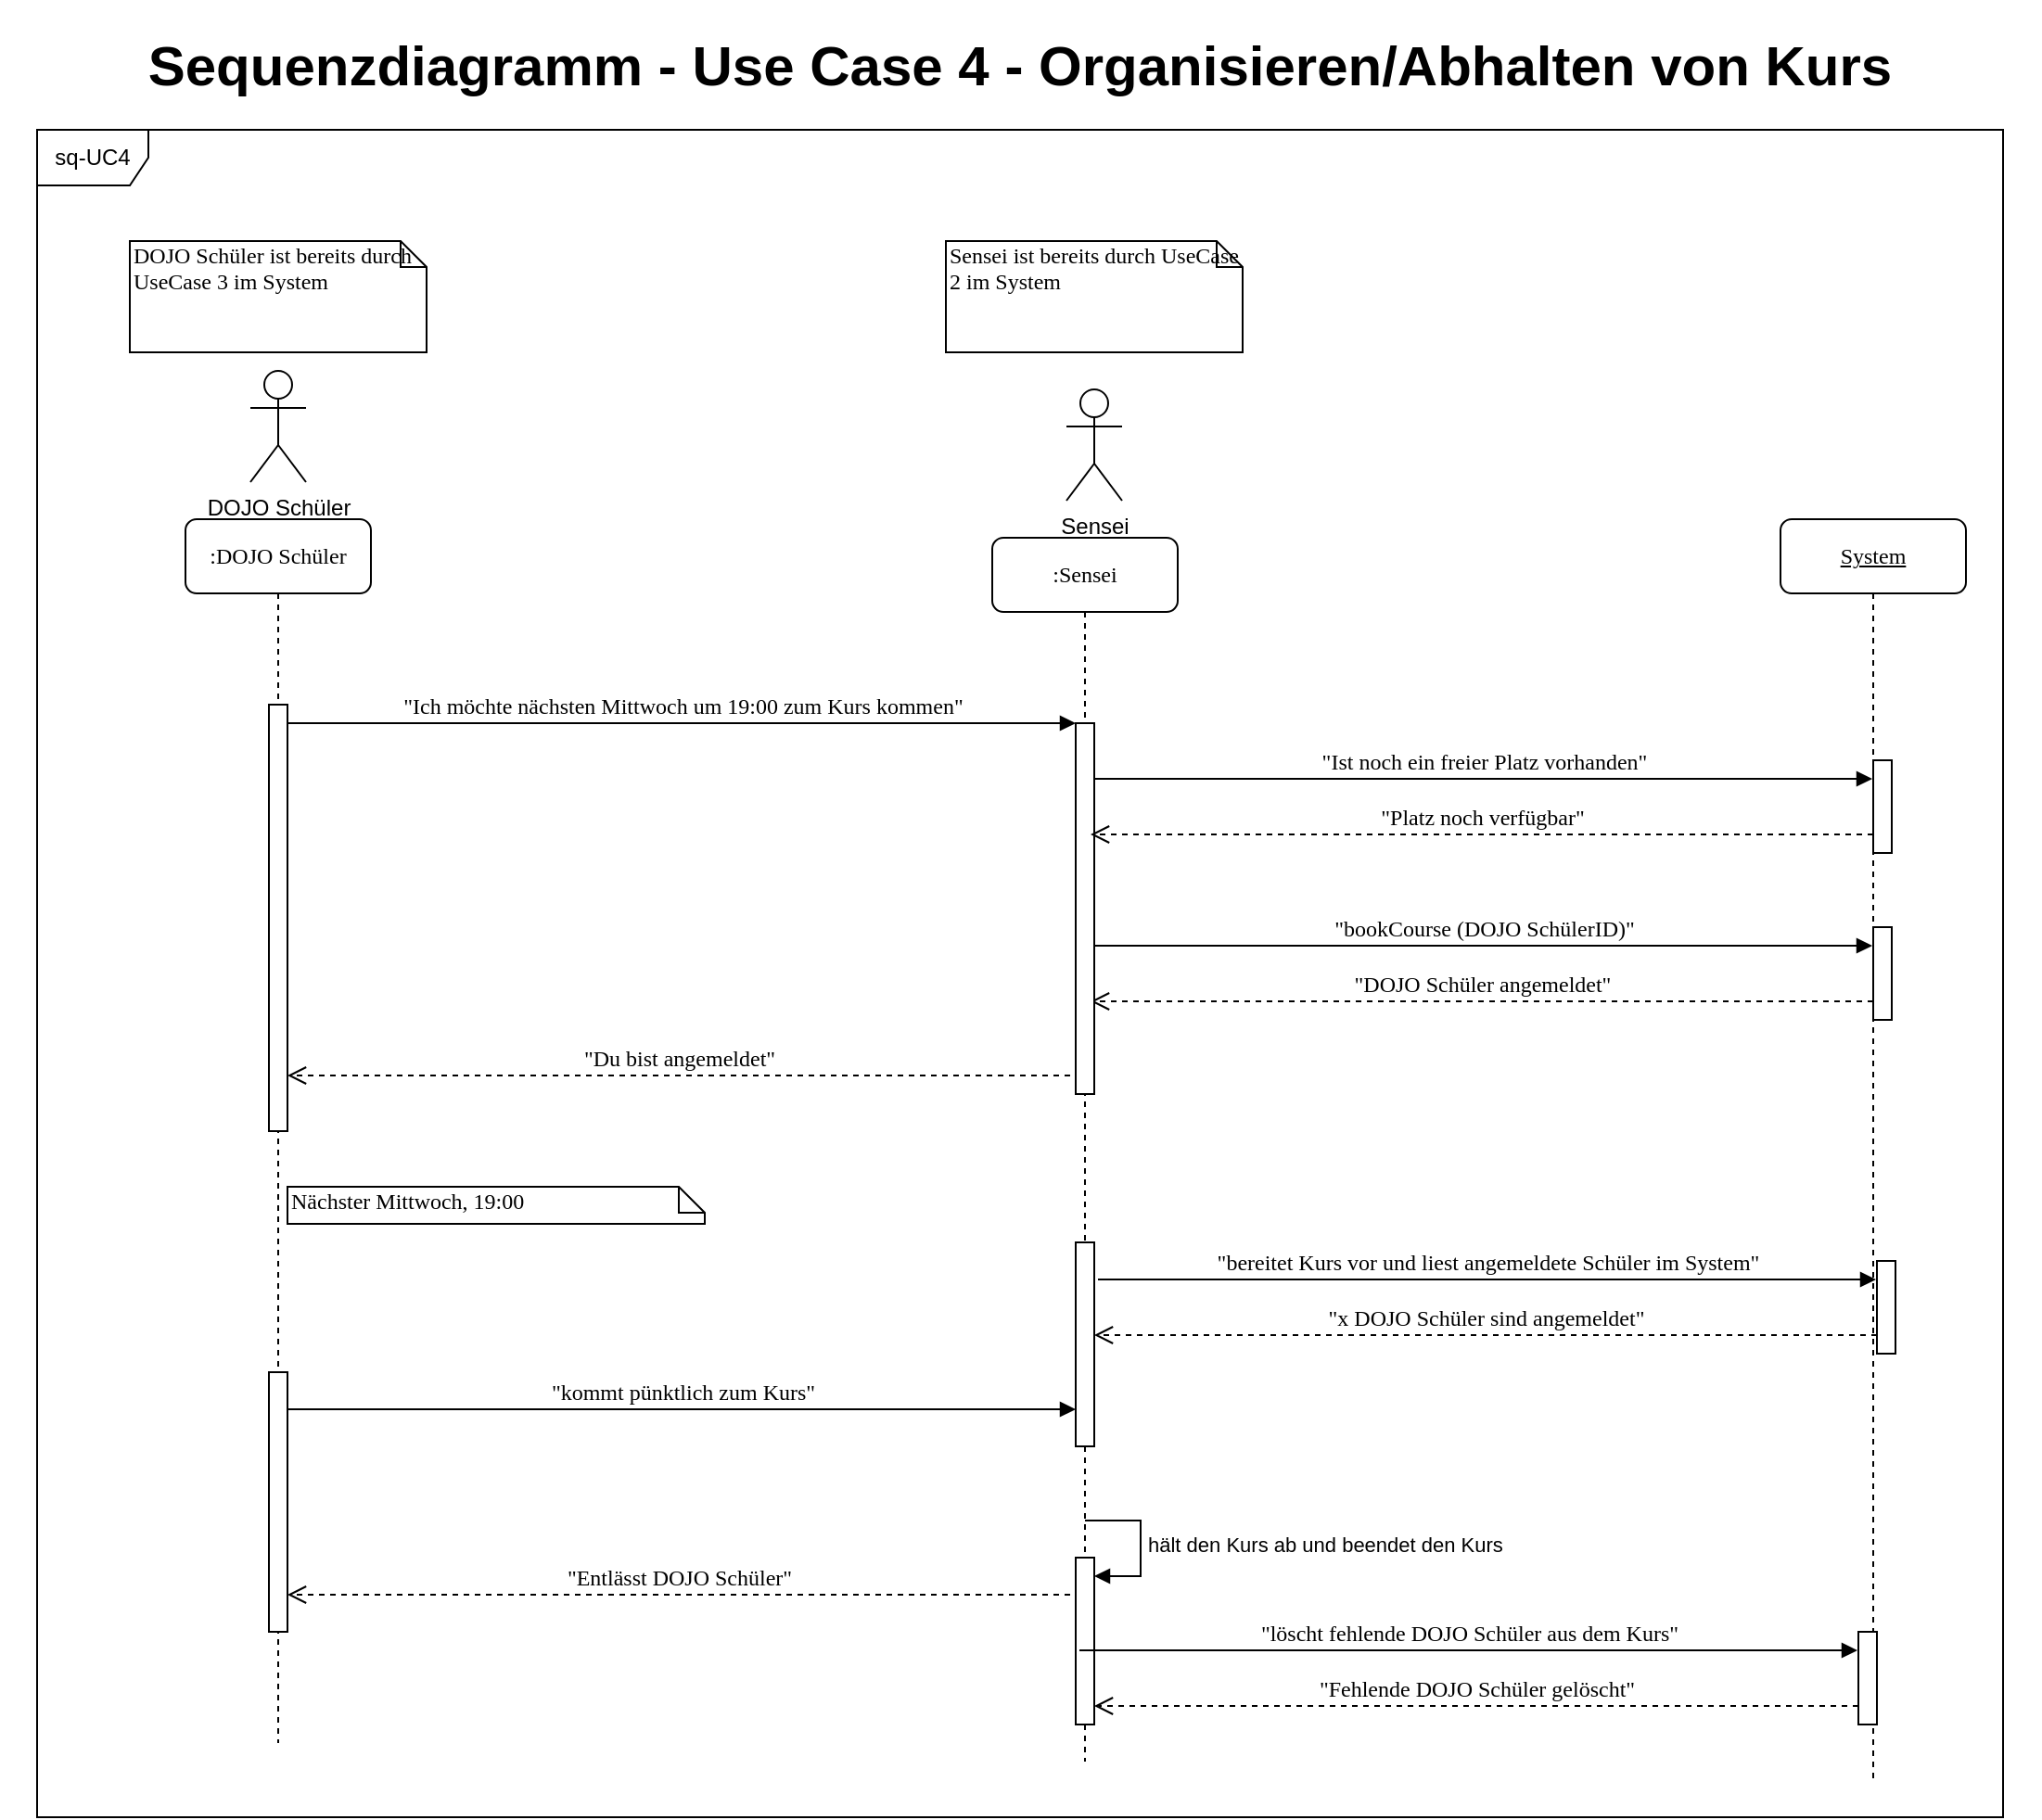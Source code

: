 <mxfile version="24.4.0" type="device">
  <diagram name="Page-1" id="13e1069c-82ec-6db2-03f1-153e76fe0fe0">
    <mxGraphModel dx="1418" dy="1678" grid="1" gridSize="10" guides="1" tooltips="1" connect="1" arrows="1" fold="1" page="1" pageScale="1" pageWidth="1100" pageHeight="850" background="none" math="0" shadow="0">
      <root>
        <mxCell id="0" />
        <mxCell id="1" parent="0" />
        <mxCell id="7baba1c4bc27f4b0-7" value="&lt;u&gt;System&lt;/u&gt;" style="shape=umlLifeline;perimeter=lifelinePerimeter;whiteSpace=wrap;html=1;container=1;collapsible=0;recursiveResize=0;outlineConnect=0;rounded=1;shadow=0;comic=0;labelBackgroundColor=none;strokeWidth=1;fontFamily=Verdana;fontSize=12;align=center;" parent="1" vertex="1">
          <mxGeometry x="960" y="-570" width="100" height="680" as="geometry" />
        </mxCell>
        <mxCell id="mmyLkOlGR0KKX4rd5R46-1" value="" style="html=1;points=[];perimeter=orthogonalPerimeter;rounded=0;shadow=0;comic=0;labelBackgroundColor=none;strokeWidth=1;fontFamily=Verdana;fontSize=12;align=center;" parent="7baba1c4bc27f4b0-7" vertex="1">
          <mxGeometry x="50" y="130" width="10" height="50" as="geometry" />
        </mxCell>
        <mxCell id="mmyLkOlGR0KKX4rd5R46-9" value="" style="group" parent="7baba1c4bc27f4b0-7" vertex="1" connectable="0">
          <mxGeometry x="-372" y="220" width="432" height="50" as="geometry" />
        </mxCell>
        <mxCell id="mmyLkOlGR0KKX4rd5R46-6" value="" style="html=1;points=[];perimeter=orthogonalPerimeter;rounded=0;shadow=0;comic=0;labelBackgroundColor=none;strokeWidth=1;fontFamily=Verdana;fontSize=12;align=center;" parent="mmyLkOlGR0KKX4rd5R46-9" vertex="1">
          <mxGeometry x="422" width="10" height="50" as="geometry" />
        </mxCell>
        <mxCell id="mmyLkOlGR0KKX4rd5R46-7" value="&quot;bookCourse (DOJO SchülerID)&quot;" style="html=1;verticalAlign=bottom;endArrow=block;labelBackgroundColor=none;fontFamily=Verdana;fontSize=12;edgeStyle=elbowEdgeStyle;elbow=vertical;" parent="mmyLkOlGR0KKX4rd5R46-9" edge="1">
          <mxGeometry relative="1" as="geometry">
            <mxPoint x="2" y="10" as="sourcePoint" />
            <mxPoint x="421.5" y="10" as="targetPoint" />
          </mxGeometry>
        </mxCell>
        <mxCell id="mmyLkOlGR0KKX4rd5R46-8" value="&quot;DOJO Schüler angemeldet&quot;" style="html=1;verticalAlign=bottom;endArrow=open;dashed=1;endSize=8;labelBackgroundColor=none;fontFamily=Verdana;fontSize=12;edgeStyle=elbowEdgeStyle;elbow=vertical;entryX=0.8;entryY=0.352;entryDx=0;entryDy=0;entryPerimeter=0;" parent="mmyLkOlGR0KKX4rd5R46-9" edge="1">
          <mxGeometry relative="1" as="geometry">
            <mxPoint y="40.96" as="targetPoint" />
            <Array as="points">
              <mxPoint x="367" y="40" />
              <mxPoint x="397" y="40" />
            </Array>
            <mxPoint x="422" y="40" as="sourcePoint" />
          </mxGeometry>
        </mxCell>
        <mxCell id="7baba1c4bc27f4b0-11" value="&quot;Ich möchte nächsten Mittwoch um 19:00 zum Kurs kommen&quot;" style="html=1;verticalAlign=bottom;endArrow=block;entryX=0;entryY=0;labelBackgroundColor=none;fontFamily=Verdana;fontSize=12;edgeStyle=elbowEdgeStyle;elbow=vertical;" parent="1" target="7baba1c4bc27f4b0-10" edge="1">
          <mxGeometry x="0.003" relative="1" as="geometry">
            <mxPoint x="155" y="-460" as="sourcePoint" />
            <mxPoint as="offset" />
          </mxGeometry>
        </mxCell>
        <mxCell id="7baba1c4bc27f4b0-14" value="&quot;Ist noch ein freier Platz vorhanden&quot;" style="html=1;verticalAlign=bottom;endArrow=block;labelBackgroundColor=none;fontFamily=Verdana;fontSize=12;edgeStyle=elbowEdgeStyle;elbow=vertical;" parent="1" edge="1">
          <mxGeometry relative="1" as="geometry">
            <mxPoint x="590" y="-430" as="sourcePoint" />
            <mxPoint x="1009.5" y="-430" as="targetPoint" />
          </mxGeometry>
        </mxCell>
        <mxCell id="wvVl8y5UdAntTwZXpwCr-1" value="Sequenzdiagramm - Use Case 4 - Organisieren/Abhalten von Kurs" style="text;html=1;align=center;verticalAlign=middle;whiteSpace=wrap;rounded=0;fontStyle=1;fontSize=30;" parent="1" vertex="1">
          <mxGeometry y="-850" width="1100" height="70" as="geometry" />
        </mxCell>
        <mxCell id="2wBETK8cRAZV7mtq0XtE-7" value="" style="group" parent="1" vertex="1" connectable="0">
          <mxGeometry x="510" y="-720" width="512" height="820" as="geometry" />
        </mxCell>
        <mxCell id="7baba1c4bc27f4b0-2" value=":Sensei" style="shape=umlLifeline;perimeter=lifelinePerimeter;whiteSpace=wrap;html=1;container=1;collapsible=0;recursiveResize=0;outlineConnect=0;rounded=1;shadow=0;comic=0;labelBackgroundColor=none;strokeWidth=1;fontFamily=Verdana;fontSize=12;align=center;" parent="2wBETK8cRAZV7mtq0XtE-7" vertex="1">
          <mxGeometry x="25" y="160" width="100" height="660" as="geometry" />
        </mxCell>
        <mxCell id="7baba1c4bc27f4b0-10" value="" style="html=1;points=[];perimeter=orthogonalPerimeter;rounded=0;shadow=0;comic=0;labelBackgroundColor=none;strokeWidth=1;fontFamily=Verdana;fontSize=12;align=center;" parent="7baba1c4bc27f4b0-2" vertex="1">
          <mxGeometry x="45" y="100" width="10" height="200" as="geometry" />
        </mxCell>
        <mxCell id="mmyLkOlGR0KKX4rd5R46-29" value="hält den Kurs ab und beendet den Kurs" style="html=1;align=left;spacingLeft=2;endArrow=block;rounded=0;edgeStyle=orthogonalEdgeStyle;curved=0;rounded=0;" parent="7baba1c4bc27f4b0-2" target="mmyLkOlGR0KKX4rd5R46-28" edge="1">
          <mxGeometry relative="1" as="geometry">
            <mxPoint x="50" y="530" as="sourcePoint" />
            <Array as="points">
              <mxPoint x="80" y="560" />
            </Array>
          </mxGeometry>
        </mxCell>
        <mxCell id="mmyLkOlGR0KKX4rd5R46-28" value="" style="html=1;points=[[0,0,0,0,5],[0,1,0,0,-5],[1,0,0,0,5],[1,1,0,0,-5]];perimeter=orthogonalPerimeter;outlineConnect=0;targetShapes=umlLifeline;portConstraint=eastwest;newEdgeStyle={&quot;curved&quot;:0,&quot;rounded&quot;:0};" parent="7baba1c4bc27f4b0-2" vertex="1">
          <mxGeometry x="45" y="550" width="10" height="90" as="geometry" />
        </mxCell>
        <mxCell id="2wBETK8cRAZV7mtq0XtE-4" value="" style="group" parent="2wBETK8cRAZV7mtq0XtE-7" vertex="1" connectable="0">
          <mxGeometry width="160" height="140" as="geometry" />
        </mxCell>
        <mxCell id="UV4WyTBGXpuKWvIVlbn3-1" value="Sensei" style="shape=umlActor;verticalLabelPosition=bottom;verticalAlign=top;html=1;outlineConnect=0;" parent="2wBETK8cRAZV7mtq0XtE-4" vertex="1">
          <mxGeometry x="65" y="80" width="30" height="60" as="geometry" />
        </mxCell>
        <mxCell id="2wBETK8cRAZV7mtq0XtE-3" value="Sensei ist bereits durch UseCase 2 im System" style="shape=note;whiteSpace=wrap;html=1;size=14;verticalAlign=top;align=left;spacingTop=-6;rounded=0;shadow=0;comic=0;labelBackgroundColor=none;strokeWidth=1;fontFamily=Verdana;fontSize=12" parent="2wBETK8cRAZV7mtq0XtE-4" vertex="1">
          <mxGeometry width="160" height="60" as="geometry" />
        </mxCell>
        <mxCell id="mmyLkOlGR0KKX4rd5R46-16" value="" style="html=1;points=[];perimeter=orthogonalPerimeter;rounded=0;shadow=0;comic=0;labelBackgroundColor=none;strokeWidth=1;fontFamily=Verdana;fontSize=12;align=center;" parent="2wBETK8cRAZV7mtq0XtE-7" vertex="1">
          <mxGeometry x="70" y="540" width="10" height="110" as="geometry" />
        </mxCell>
        <mxCell id="mmyLkOlGR0KKX4rd5R46-12" value="" style="group" parent="2wBETK8cRAZV7mtq0XtE-7" vertex="1" connectable="0">
          <mxGeometry x="80" y="550" width="432" height="50" as="geometry" />
        </mxCell>
        <mxCell id="mmyLkOlGR0KKX4rd5R46-13" value="" style="html=1;points=[];perimeter=orthogonalPerimeter;rounded=0;shadow=0;comic=0;labelBackgroundColor=none;strokeWidth=1;fontFamily=Verdana;fontSize=12;align=center;" parent="mmyLkOlGR0KKX4rd5R46-12" vertex="1">
          <mxGeometry x="422" width="10" height="50" as="geometry" />
        </mxCell>
        <mxCell id="mmyLkOlGR0KKX4rd5R46-14" value="&quot;bereitet Kurs vor und liest angemeldete Schüler im System&quot;" style="html=1;verticalAlign=bottom;endArrow=block;labelBackgroundColor=none;fontFamily=Verdana;fontSize=12;edgeStyle=elbowEdgeStyle;elbow=vertical;" parent="mmyLkOlGR0KKX4rd5R46-12" edge="1">
          <mxGeometry relative="1" as="geometry">
            <mxPoint x="2" y="10" as="sourcePoint" />
            <mxPoint x="421.5" y="10" as="targetPoint" />
          </mxGeometry>
        </mxCell>
        <mxCell id="mmyLkOlGR0KKX4rd5R46-15" value="&quot;x DOJO Schüler sind angemeldet&lt;span style=&quot;background-color: initial;&quot;&gt;&quot;&lt;/span&gt;" style="html=1;verticalAlign=bottom;endArrow=open;dashed=1;endSize=8;labelBackgroundColor=none;fontFamily=Verdana;fontSize=12;edgeStyle=elbowEdgeStyle;elbow=vertical;entryX=0.8;entryY=0.352;entryDx=0;entryDy=0;entryPerimeter=0;" parent="mmyLkOlGR0KKX4rd5R46-12" edge="1">
          <mxGeometry relative="1" as="geometry">
            <mxPoint y="40.96" as="targetPoint" />
            <Array as="points">
              <mxPoint x="367" y="40" />
              <mxPoint x="397" y="40" />
            </Array>
            <mxPoint x="422" y="40" as="sourcePoint" />
          </mxGeometry>
        </mxCell>
        <mxCell id="mmyLkOlGR0KKX4rd5R46-2" value="&quot;Platz noch verfügbar&quot;" style="html=1;verticalAlign=bottom;endArrow=open;dashed=1;endSize=8;labelBackgroundColor=none;fontFamily=Verdana;fontSize=12;edgeStyle=elbowEdgeStyle;elbow=vertical;entryX=0.8;entryY=0.352;entryDx=0;entryDy=0;entryPerimeter=0;" parent="1" edge="1">
          <mxGeometry relative="1" as="geometry">
            <mxPoint x="588" y="-399.04" as="targetPoint" />
            <Array as="points">
              <mxPoint x="955" y="-400" />
              <mxPoint x="985" y="-400" />
            </Array>
            <mxPoint x="1010" y="-400" as="sourcePoint" />
          </mxGeometry>
        </mxCell>
        <mxCell id="mmyLkOlGR0KKX4rd5R46-10" value="&quot;Du bist angemeldet&quot;" style="html=1;verticalAlign=bottom;endArrow=open;dashed=1;endSize=8;labelBackgroundColor=none;fontFamily=Verdana;fontSize=12;edgeStyle=elbowEdgeStyle;elbow=vertical;entryX=0.8;entryY=0.352;entryDx=0;entryDy=0;entryPerimeter=0;" parent="1" edge="1">
          <mxGeometry relative="1" as="geometry">
            <mxPoint x="155" y="-269.04" as="targetPoint" />
            <Array as="points">
              <mxPoint x="522" y="-270" />
              <mxPoint x="552" y="-270" />
            </Array>
            <mxPoint x="577" y="-270" as="sourcePoint" />
          </mxGeometry>
        </mxCell>
        <mxCell id="mmyLkOlGR0KKX4rd5R46-11" value="Nächster Mittwoch, 19:00" style="shape=note;whiteSpace=wrap;html=1;size=14;verticalAlign=top;align=left;spacingTop=-6;rounded=0;shadow=0;comic=0;labelBackgroundColor=none;strokeWidth=1;fontFamily=Verdana;fontSize=12" parent="1" vertex="1">
          <mxGeometry x="155" y="-210" width="225" height="20" as="geometry" />
        </mxCell>
        <mxCell id="mmyLkOlGR0KKX4rd5R46-18" value="&quot;kommt pünktlich zum Kurs&quot;" style="html=1;verticalAlign=bottom;endArrow=block;entryX=0;entryY=0;labelBackgroundColor=none;fontFamily=Verdana;fontSize=12;edgeStyle=elbowEdgeStyle;elbow=vertical;" parent="1" edge="1">
          <mxGeometry x="0.003" relative="1" as="geometry">
            <mxPoint x="155" y="-90" as="sourcePoint" />
            <mxPoint x="580" y="-90" as="targetPoint" />
            <mxPoint as="offset" />
          </mxGeometry>
        </mxCell>
        <mxCell id="mmyLkOlGR0KKX4rd5R46-19" value="sq-UC4" style="shape=umlFrame;whiteSpace=wrap;html=1;pointerEvents=0;" parent="1" vertex="1">
          <mxGeometry x="20" y="-780" width="1060" height="910" as="geometry" />
        </mxCell>
        <mxCell id="2wBETK8cRAZV7mtq0XtE-2" value="" style="group" parent="1" vertex="1" connectable="0">
          <mxGeometry x="70" y="-730" width="160" height="140" as="geometry" />
        </mxCell>
        <mxCell id="wvVl8y5UdAntTwZXpwCr-2" value="DOJO Schüler" style="shape=umlActor;verticalLabelPosition=bottom;verticalAlign=top;html=1;outlineConnect=0;" parent="2wBETK8cRAZV7mtq0XtE-2" vertex="1">
          <mxGeometry x="65" y="80" width="30" height="60" as="geometry" />
        </mxCell>
        <mxCell id="2wBETK8cRAZV7mtq0XtE-1" value="DOJO Schüler ist bereits durch UseCase 3 im System" style="shape=note;whiteSpace=wrap;html=1;size=14;verticalAlign=top;align=left;spacingTop=-6;rounded=0;shadow=0;comic=0;labelBackgroundColor=none;strokeWidth=1;fontFamily=Verdana;fontSize=12" parent="2wBETK8cRAZV7mtq0XtE-2" vertex="1">
          <mxGeometry y="10" width="160" height="60" as="geometry" />
        </mxCell>
        <mxCell id="mmyLkOlGR0KKX4rd5R46-25" value=":DOJO Schüler" style="shape=umlLifeline;perimeter=lifelinePerimeter;whiteSpace=wrap;html=1;container=0;collapsible=0;recursiveResize=0;outlineConnect=0;rounded=1;shadow=0;comic=0;labelBackgroundColor=none;strokeWidth=1;fontFamily=Verdana;fontSize=12;align=center;" parent="1" vertex="1">
          <mxGeometry x="100" y="-570" width="100" height="660" as="geometry" />
        </mxCell>
        <mxCell id="mmyLkOlGR0KKX4rd5R46-30" value="&quot;Entlässt DOJO Schüler&lt;span style=&quot;background-color: initial;&quot;&gt;&quot;&lt;/span&gt;" style="html=1;verticalAlign=bottom;endArrow=open;dashed=1;endSize=8;labelBackgroundColor=none;fontFamily=Verdana;fontSize=12;edgeStyle=elbowEdgeStyle;elbow=vertical;entryX=0.8;entryY=0.352;entryDx=0;entryDy=0;entryPerimeter=0;" parent="1" edge="1">
          <mxGeometry relative="1" as="geometry">
            <mxPoint x="155" y="10.96" as="targetPoint" />
            <Array as="points">
              <mxPoint x="522" y="10" />
              <mxPoint x="552" y="10" />
            </Array>
            <mxPoint x="577" y="10" as="sourcePoint" />
          </mxGeometry>
        </mxCell>
        <mxCell id="mmyLkOlGR0KKX4rd5R46-31" value="" style="html=1;points=[];perimeter=orthogonalPerimeter;rounded=0;shadow=0;comic=0;labelBackgroundColor=none;strokeWidth=1;fontFamily=Verdana;fontSize=12;align=center;" parent="1" vertex="1">
          <mxGeometry x="1002" y="30" width="10" height="50" as="geometry" />
        </mxCell>
        <mxCell id="mmyLkOlGR0KKX4rd5R46-32" value="&quot;löscht fehlende DOJO Schüler aus dem Kurs&quot;" style="html=1;verticalAlign=bottom;endArrow=block;labelBackgroundColor=none;fontFamily=Verdana;fontSize=12;edgeStyle=elbowEdgeStyle;elbow=vertical;" parent="1" edge="1">
          <mxGeometry relative="1" as="geometry">
            <mxPoint x="582" y="40" as="sourcePoint" />
            <mxPoint x="1001.5" y="40" as="targetPoint" />
          </mxGeometry>
        </mxCell>
        <mxCell id="mmyLkOlGR0KKX4rd5R46-33" value="&quot;Fehlende DOJO Schüler gelöscht&lt;span style=&quot;background-color: initial;&quot;&gt;&quot;&lt;/span&gt;" style="html=1;verticalAlign=bottom;endArrow=open;dashed=1;endSize=8;labelBackgroundColor=none;fontFamily=Verdana;fontSize=12;edgeStyle=elbowEdgeStyle;elbow=vertical;" parent="1" edge="1">
          <mxGeometry relative="1" as="geometry">
            <mxPoint x="590" y="70" as="targetPoint" />
            <Array as="points">
              <mxPoint x="947" y="70" />
              <mxPoint x="977" y="70" />
            </Array>
            <mxPoint x="1002" y="70" as="sourcePoint" />
          </mxGeometry>
        </mxCell>
        <mxCell id="mmyLkOlGR0KKX4rd5R46-26" value="" style="html=1;points=[];perimeter=orthogonalPerimeter;rounded=0;shadow=0;comic=0;labelBackgroundColor=none;strokeWidth=1;fontFamily=Verdana;fontSize=12;align=center;" parent="1" vertex="1">
          <mxGeometry x="145" y="-470" width="10" height="230" as="geometry" />
        </mxCell>
        <mxCell id="mmyLkOlGR0KKX4rd5R46-24" value="" style="html=1;points=[[0,0,0,0,5],[0,1,0,0,-5],[1,0,0,0,5],[1,1,0,0,-5]];perimeter=orthogonalPerimeter;outlineConnect=0;targetShapes=umlLifeline;portConstraint=eastwest;newEdgeStyle={&quot;curved&quot;:0,&quot;rounded&quot;:0};" parent="1" vertex="1">
          <mxGeometry x="145" y="-110" width="10" height="140" as="geometry" />
        </mxCell>
      </root>
    </mxGraphModel>
  </diagram>
</mxfile>
